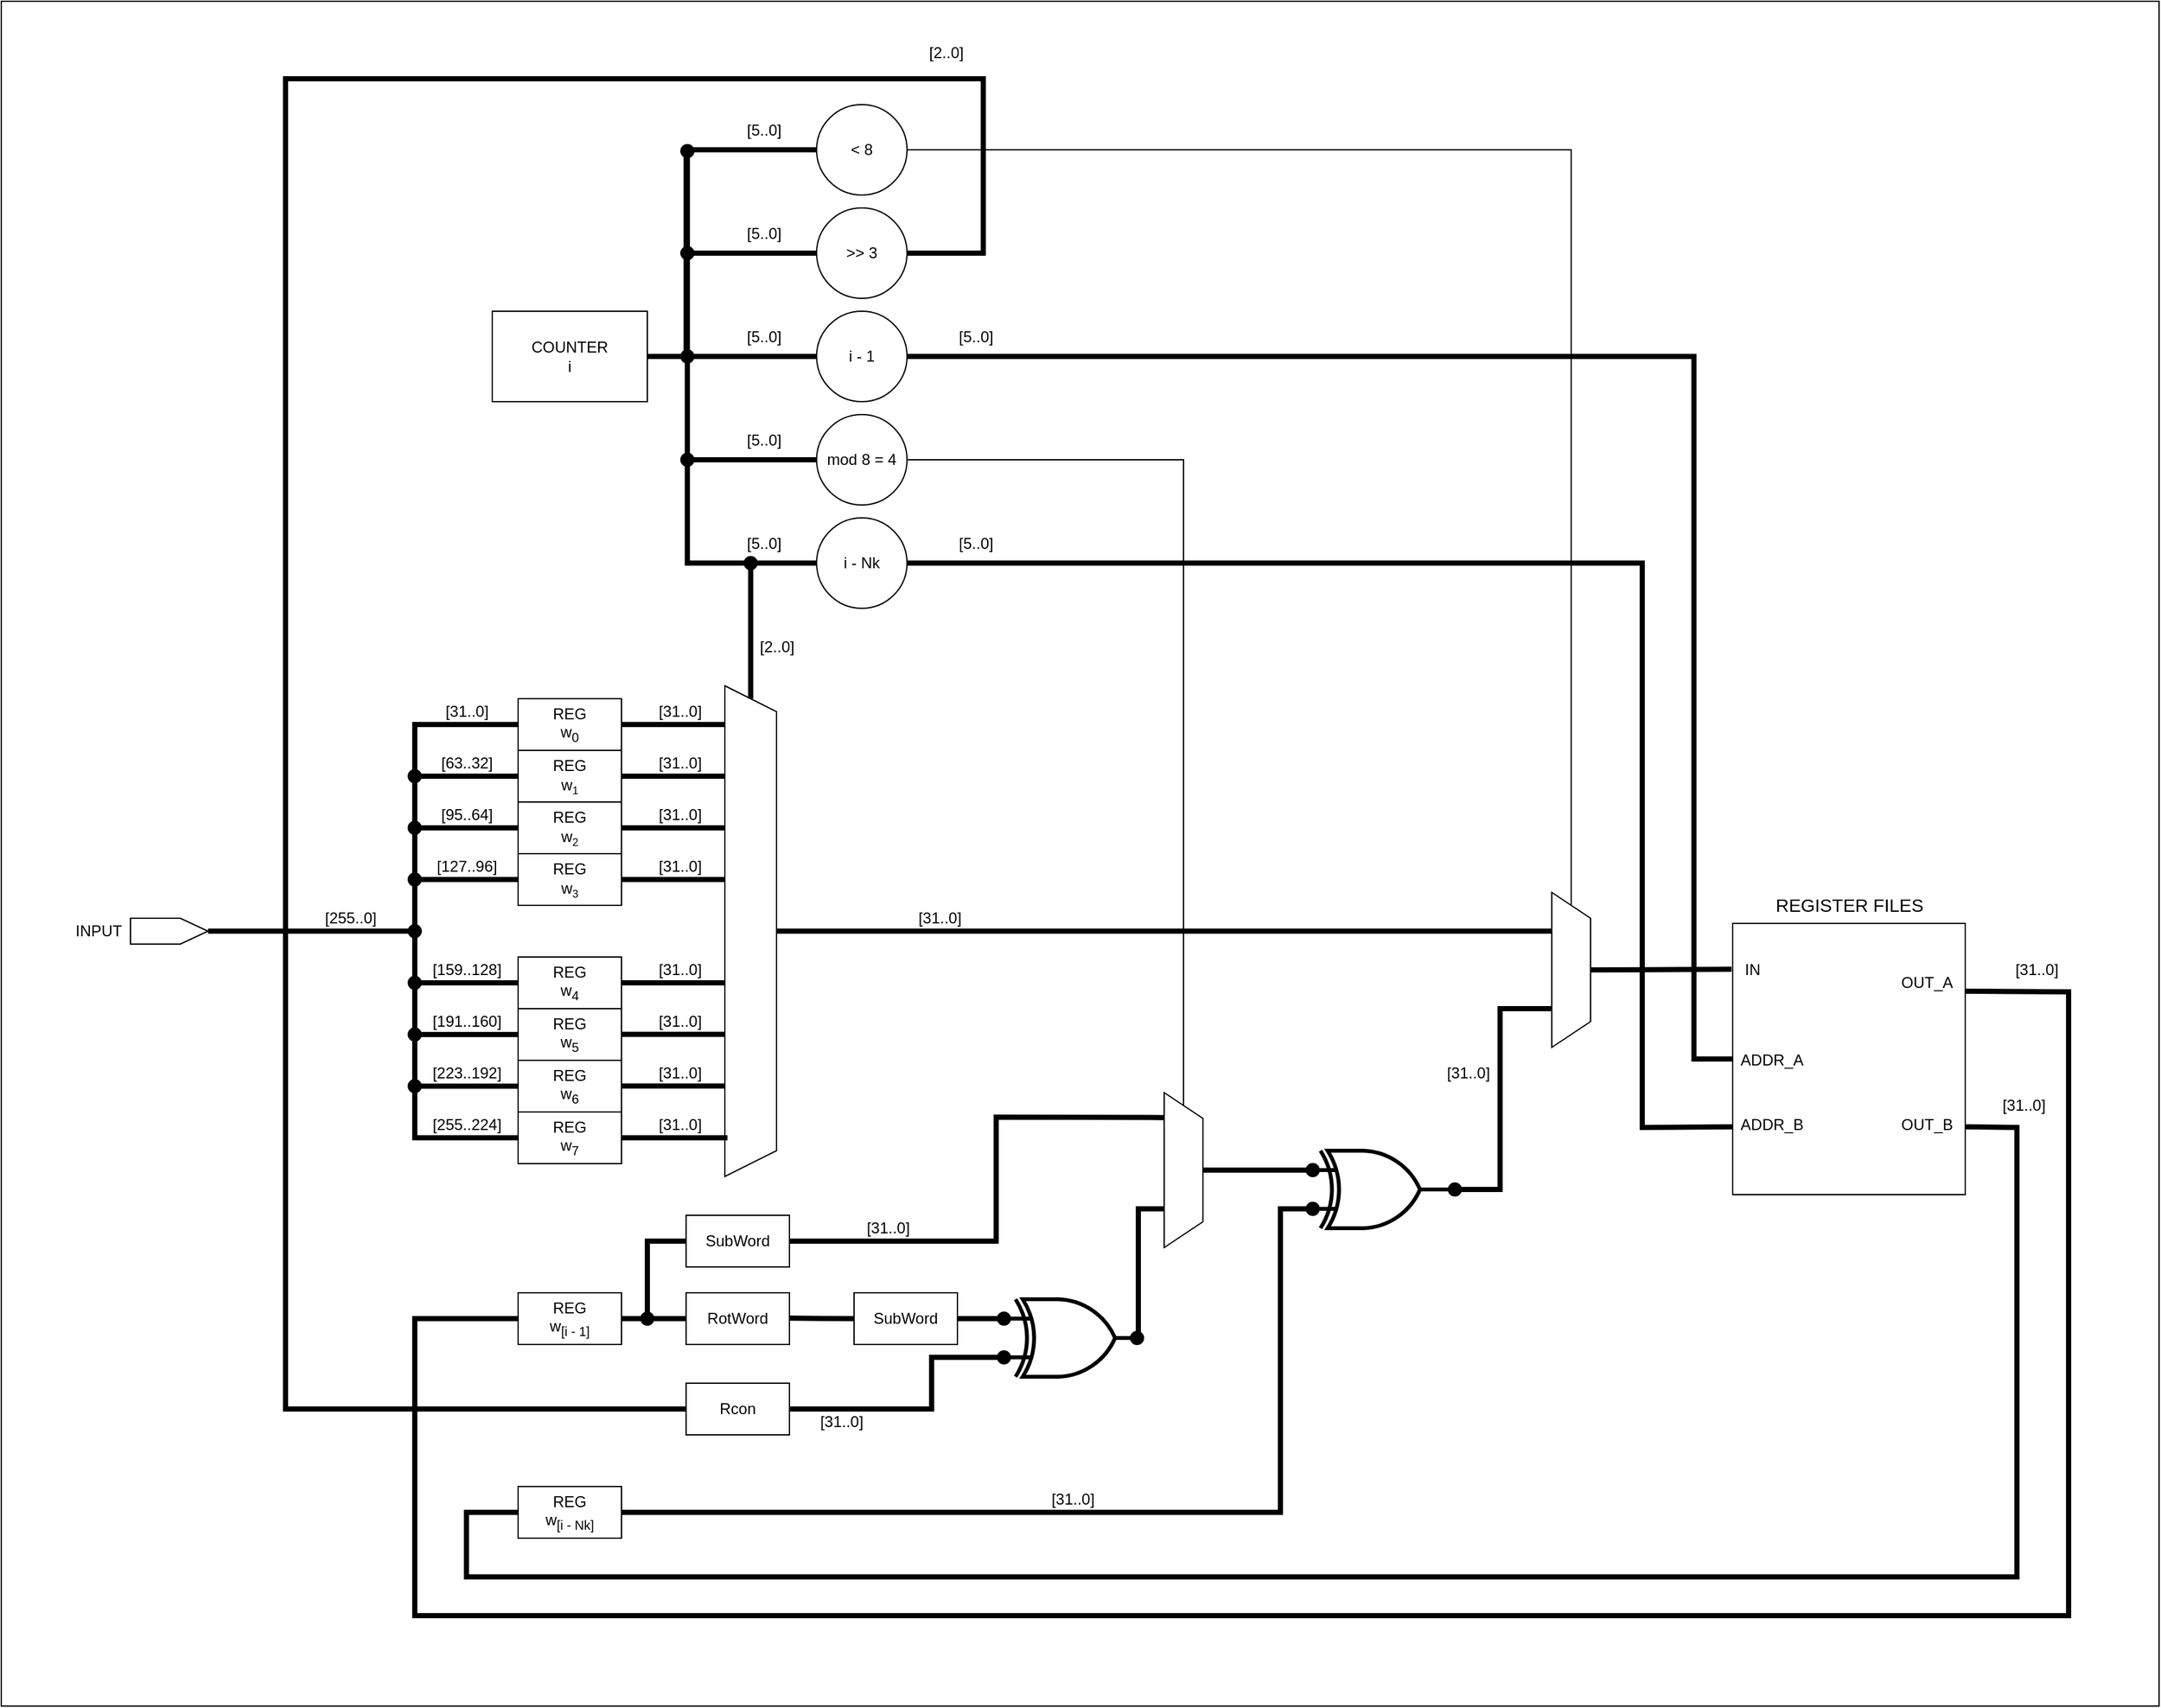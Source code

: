 <mxfile version="14.6.13" type="device"><diagram id="Mw5ied8shWVelUHMM-pV" name="Page-1"><mxGraphModel dx="289" dy="165" grid="1" gridSize="10" guides="1" tooltips="1" connect="1" arrows="1" fold="1" page="1" pageScale="1" pageWidth="1000000" pageHeight="1000000" math="0" shadow="0"><root><mxCell id="0"/><mxCell id="1" parent="0"/><mxCell id="0JYMKSpteghCw3aXwWck-1" value="" style="rounded=0;whiteSpace=wrap;html=1;fillColor=none;" parent="1" vertex="1"><mxGeometry x="1760" y="1120" width="1670" height="1320" as="geometry"/></mxCell><mxCell id="w81PKHzlSnd6i72MCFUx-1" value="" style="verticalLabelPosition=bottom;shadow=0;dashed=0;align=center;html=1;verticalAlign=top;shape=mxgraph.electrical.abstract.dac;" parent="1" vertex="1"><mxGeometry x="1860" y="1830" width="60" height="20" as="geometry"/></mxCell><mxCell id="w81PKHzlSnd6i72MCFUx-2" value="INPUT" style="text;html=1;align=center;verticalAlign=middle;resizable=0;points=[];autosize=1;" parent="1" vertex="1"><mxGeometry x="1810" y="1830" width="50" height="20" as="geometry"/></mxCell><mxCell id="w81PKHzlSnd6i72MCFUx-3" value="" style="endArrow=none;html=1;exitX=1;exitY=0.5;exitDx=0;exitDy=0;exitPerimeter=0;strokeWidth=4;" parent="1" source="w81PKHzlSnd6i72MCFUx-1" edge="1"><mxGeometry width="50" height="50" relative="1" as="geometry"><mxPoint x="1970" y="1860" as="sourcePoint"/><mxPoint x="2080" y="1840" as="targetPoint"/></mxGeometry></mxCell><mxCell id="w81PKHzlSnd6i72MCFUx-4" value="[255..0]" style="text;html=1;align=center;verticalAlign=middle;resizable=0;points=[];autosize=1;" parent="1" vertex="1"><mxGeometry x="2000" y="1820" width="60" height="20" as="geometry"/></mxCell><mxCell id="w81PKHzlSnd6i72MCFUx-5" value="" style="endArrow=none;html=1;strokeWidth=4;" parent="1" edge="1"><mxGeometry width="50" height="50" relative="1" as="geometry"><mxPoint x="2080" y="2000" as="sourcePoint"/><mxPoint x="2080" y="1680" as="targetPoint"/></mxGeometry></mxCell><mxCell id="w81PKHzlSnd6i72MCFUx-6" value="" style="endArrow=none;html=1;strokeWidth=4;" parent="1" edge="1"><mxGeometry width="50" height="50" relative="1" as="geometry"><mxPoint x="2078" y="1680" as="sourcePoint"/><mxPoint x="2160" y="1680" as="targetPoint"/></mxGeometry></mxCell><mxCell id="w81PKHzlSnd6i72MCFUx-7" value="" style="endArrow=none;html=1;strokeWidth=4;" parent="1" edge="1"><mxGeometry width="50" height="50" relative="1" as="geometry"><mxPoint x="2080" y="1720" as="sourcePoint"/><mxPoint x="2160" y="1720" as="targetPoint"/></mxGeometry></mxCell><mxCell id="w81PKHzlSnd6i72MCFUx-8" value="" style="endArrow=none;html=1;strokeWidth=4;" parent="1" edge="1"><mxGeometry width="50" height="50" relative="1" as="geometry"><mxPoint x="2080" y="1760" as="sourcePoint"/><mxPoint x="2160" y="1760" as="targetPoint"/></mxGeometry></mxCell><mxCell id="w81PKHzlSnd6i72MCFUx-9" value="" style="endArrow=none;html=1;strokeWidth=4;" parent="1" edge="1"><mxGeometry width="50" height="50" relative="1" as="geometry"><mxPoint x="2080" y="1800" as="sourcePoint"/><mxPoint x="2160" y="1800" as="targetPoint"/></mxGeometry></mxCell><mxCell id="w81PKHzlSnd6i72MCFUx-10" value="" style="endArrow=none;html=1;strokeWidth=4;" parent="1" edge="1"><mxGeometry width="50" height="50" relative="1" as="geometry"><mxPoint x="2080" y="1880" as="sourcePoint"/><mxPoint x="2160" y="1880" as="targetPoint"/></mxGeometry></mxCell><mxCell id="w81PKHzlSnd6i72MCFUx-11" value="" style="endArrow=none;html=1;strokeWidth=4;" parent="1" edge="1"><mxGeometry width="50" height="50" relative="1" as="geometry"><mxPoint x="2080" y="1920" as="sourcePoint"/><mxPoint x="2160" y="1920" as="targetPoint"/></mxGeometry></mxCell><mxCell id="w81PKHzlSnd6i72MCFUx-12" value="" style="endArrow=none;html=1;strokeWidth=4;" parent="1" edge="1"><mxGeometry width="50" height="50" relative="1" as="geometry"><mxPoint x="2080" y="1960" as="sourcePoint"/><mxPoint x="2160" y="1960" as="targetPoint"/></mxGeometry></mxCell><mxCell id="w81PKHzlSnd6i72MCFUx-13" value="" style="endArrow=none;html=1;strokeWidth=4;" parent="1" edge="1"><mxGeometry width="50" height="50" relative="1" as="geometry"><mxPoint x="2078" y="2000" as="sourcePoint"/><mxPoint x="2160" y="2000" as="targetPoint"/></mxGeometry></mxCell><mxCell id="w81PKHzlSnd6i72MCFUx-14" value="[31..0]" style="text;html=1;align=center;verticalAlign=middle;resizable=0;points=[];autosize=1;" parent="1" vertex="1"><mxGeometry x="2095" y="1660" width="50" height="20" as="geometry"/></mxCell><mxCell id="w81PKHzlSnd6i72MCFUx-15" value="[63..32]" style="text;html=1;align=center;verticalAlign=middle;resizable=0;points=[];autosize=1;" parent="1" vertex="1"><mxGeometry x="2090" y="1700" width="60" height="20" as="geometry"/></mxCell><mxCell id="w81PKHzlSnd6i72MCFUx-16" value="[95..64]" style="text;html=1;align=center;verticalAlign=middle;resizable=0;points=[];autosize=1;" parent="1" vertex="1"><mxGeometry x="2090" y="1740" width="60" height="20" as="geometry"/></mxCell><mxCell id="w81PKHzlSnd6i72MCFUx-17" value="[127..96]" style="text;html=1;align=center;verticalAlign=middle;resizable=0;points=[];autosize=1;" parent="1" vertex="1"><mxGeometry x="2090" y="1780" width="60" height="20" as="geometry"/></mxCell><mxCell id="w81PKHzlSnd6i72MCFUx-18" value="[159..128]" style="text;html=1;align=center;verticalAlign=middle;resizable=0;points=[];autosize=1;" parent="1" vertex="1"><mxGeometry x="2085" y="1860" width="70" height="20" as="geometry"/></mxCell><mxCell id="w81PKHzlSnd6i72MCFUx-19" value="[191..160]" style="text;html=1;align=center;verticalAlign=middle;resizable=0;points=[];autosize=1;" parent="1" vertex="1"><mxGeometry x="2085" y="1900" width="70" height="20" as="geometry"/></mxCell><mxCell id="w81PKHzlSnd6i72MCFUx-20" value="[223..192]" style="text;html=1;align=center;verticalAlign=middle;resizable=0;points=[];autosize=1;" parent="1" vertex="1"><mxGeometry x="2085" y="1940" width="70" height="20" as="geometry"/></mxCell><mxCell id="w81PKHzlSnd6i72MCFUx-21" value="[255..224]" style="text;html=1;align=center;verticalAlign=middle;resizable=0;points=[];autosize=1;" parent="1" vertex="1"><mxGeometry x="2085" y="1980" width="70" height="20" as="geometry"/></mxCell><mxCell id="w81PKHzlSnd6i72MCFUx-22" value="REG&lt;br&gt;w&lt;sub&gt;0&lt;/sub&gt;" style="rounded=0;whiteSpace=wrap;html=1;" parent="1" vertex="1"><mxGeometry x="2160" y="1660" width="80" height="40" as="geometry"/></mxCell><mxCell id="w81PKHzlSnd6i72MCFUx-23" value="REG&lt;br&gt;w&lt;span style=&quot;font-size: 10px&quot;&gt;&lt;sub&gt;1&lt;/sub&gt;&lt;/span&gt;" style="rounded=0;whiteSpace=wrap;html=1;" parent="1" vertex="1"><mxGeometry x="2160" y="1700" width="80" height="40" as="geometry"/></mxCell><mxCell id="w81PKHzlSnd6i72MCFUx-24" value="REG&lt;br&gt;w&lt;span style=&quot;font-size: 10px&quot;&gt;&lt;sub&gt;2&lt;/sub&gt;&lt;/span&gt;" style="rounded=0;whiteSpace=wrap;html=1;" parent="1" vertex="1"><mxGeometry x="2160" y="1740" width="80" height="40" as="geometry"/></mxCell><mxCell id="w81PKHzlSnd6i72MCFUx-25" value="REG&lt;br&gt;w&lt;span style=&quot;font-size: 10px&quot;&gt;&lt;sub&gt;3&lt;/sub&gt;&lt;/span&gt;" style="rounded=0;whiteSpace=wrap;html=1;" parent="1" vertex="1"><mxGeometry x="2160" y="1780" width="80" height="40" as="geometry"/></mxCell><mxCell id="w81PKHzlSnd6i72MCFUx-26" value="REG&lt;br&gt;w&lt;sub&gt;4&lt;/sub&gt;" style="rounded=0;whiteSpace=wrap;html=1;" parent="1" vertex="1"><mxGeometry x="2160" y="1860" width="80" height="40" as="geometry"/></mxCell><mxCell id="w81PKHzlSnd6i72MCFUx-27" value="REG&lt;br&gt;w&lt;sub&gt;5&lt;/sub&gt;" style="rounded=0;whiteSpace=wrap;html=1;" parent="1" vertex="1"><mxGeometry x="2160" y="1900" width="80" height="40" as="geometry"/></mxCell><mxCell id="w81PKHzlSnd6i72MCFUx-28" value="REG&lt;br&gt;w&lt;sub&gt;6&lt;/sub&gt;" style="rounded=0;whiteSpace=wrap;html=1;" parent="1" vertex="1"><mxGeometry x="2160" y="1940" width="80" height="40" as="geometry"/></mxCell><mxCell id="w81PKHzlSnd6i72MCFUx-29" value="REG&lt;br&gt;w&lt;sub&gt;7&lt;/sub&gt;" style="rounded=0;whiteSpace=wrap;html=1;" parent="1" vertex="1"><mxGeometry x="2160" y="1980" width="80" height="40" as="geometry"/></mxCell><mxCell id="WGHwwuC2mNNa7Rp2yuyc-1" value="" style="endArrow=none;html=1;strokeWidth=4;" parent="1" edge="1"><mxGeometry width="50" height="50" relative="1" as="geometry"><mxPoint x="2240" y="1680" as="sourcePoint"/><mxPoint x="2322" y="1680" as="targetPoint"/></mxGeometry></mxCell><mxCell id="WGHwwuC2mNNa7Rp2yuyc-2" value="" style="endArrow=none;html=1;strokeWidth=4;" parent="1" edge="1"><mxGeometry width="50" height="50" relative="1" as="geometry"><mxPoint x="2240" y="1720" as="sourcePoint"/><mxPoint x="2320" y="1720" as="targetPoint"/></mxGeometry></mxCell><mxCell id="WGHwwuC2mNNa7Rp2yuyc-3" value="" style="endArrow=none;html=1;strokeWidth=4;" parent="1" edge="1"><mxGeometry width="50" height="50" relative="1" as="geometry"><mxPoint x="2240" y="1760" as="sourcePoint"/><mxPoint x="2320" y="1760" as="targetPoint"/></mxGeometry></mxCell><mxCell id="WGHwwuC2mNNa7Rp2yuyc-4" value="" style="endArrow=none;html=1;strokeWidth=4;" parent="1" edge="1"><mxGeometry width="50" height="50" relative="1" as="geometry"><mxPoint x="2240" y="1800" as="sourcePoint"/><mxPoint x="2320" y="1800" as="targetPoint"/></mxGeometry></mxCell><mxCell id="WGHwwuC2mNNa7Rp2yuyc-5" value="" style="endArrow=none;html=1;strokeWidth=4;" parent="1" edge="1"><mxGeometry width="50" height="50" relative="1" as="geometry"><mxPoint x="2240" y="1880" as="sourcePoint"/><mxPoint x="2320" y="1880" as="targetPoint"/></mxGeometry></mxCell><mxCell id="WGHwwuC2mNNa7Rp2yuyc-6" value="" style="endArrow=none;html=1;strokeWidth=4;" parent="1" edge="1"><mxGeometry width="50" height="50" relative="1" as="geometry"><mxPoint x="2240" y="1919.88" as="sourcePoint"/><mxPoint x="2320" y="1919.88" as="targetPoint"/></mxGeometry></mxCell><mxCell id="WGHwwuC2mNNa7Rp2yuyc-7" value="" style="endArrow=none;html=1;strokeWidth=4;" parent="1" edge="1"><mxGeometry width="50" height="50" relative="1" as="geometry"><mxPoint x="2240" y="1959.88" as="sourcePoint"/><mxPoint x="2320" y="1959.88" as="targetPoint"/></mxGeometry></mxCell><mxCell id="WGHwwuC2mNNa7Rp2yuyc-8" value="" style="endArrow=none;html=1;strokeWidth=4;" parent="1" edge="1"><mxGeometry width="50" height="50" relative="1" as="geometry"><mxPoint x="2240" y="2000" as="sourcePoint"/><mxPoint x="2322" y="2000" as="targetPoint"/></mxGeometry></mxCell><mxCell id="WGHwwuC2mNNa7Rp2yuyc-9" value="[31..0]" style="text;html=1;align=center;verticalAlign=middle;resizable=0;points=[];autosize=1;strokeColor=none;" parent="1" vertex="1"><mxGeometry x="2260" y="1660" width="50" height="20" as="geometry"/></mxCell><mxCell id="WGHwwuC2mNNa7Rp2yuyc-10" value="[31..0]" style="text;html=1;align=center;verticalAlign=middle;resizable=0;points=[];autosize=1;strokeColor=none;" parent="1" vertex="1"><mxGeometry x="2260" y="1700" width="50" height="20" as="geometry"/></mxCell><mxCell id="WGHwwuC2mNNa7Rp2yuyc-11" value="[31..0]" style="text;html=1;align=center;verticalAlign=middle;resizable=0;points=[];autosize=1;strokeColor=none;" parent="1" vertex="1"><mxGeometry x="2260" y="1740" width="50" height="20" as="geometry"/></mxCell><mxCell id="WGHwwuC2mNNa7Rp2yuyc-12" value="[31..0]" style="text;html=1;align=center;verticalAlign=middle;resizable=0;points=[];autosize=1;strokeColor=none;" parent="1" vertex="1"><mxGeometry x="2260" y="1780" width="50" height="20" as="geometry"/></mxCell><mxCell id="WGHwwuC2mNNa7Rp2yuyc-13" value="[31..0]" style="text;html=1;align=center;verticalAlign=middle;resizable=0;points=[];autosize=1;strokeColor=none;" parent="1" vertex="1"><mxGeometry x="2260" y="1860" width="50" height="20" as="geometry"/></mxCell><mxCell id="WGHwwuC2mNNa7Rp2yuyc-14" value="[31..0]" style="text;html=1;align=center;verticalAlign=middle;resizable=0;points=[];autosize=1;strokeColor=none;" parent="1" vertex="1"><mxGeometry x="2260" y="1900" width="50" height="20" as="geometry"/></mxCell><mxCell id="WGHwwuC2mNNa7Rp2yuyc-15" value="[31..0]" style="text;html=1;align=center;verticalAlign=middle;resizable=0;points=[];autosize=1;strokeColor=none;" parent="1" vertex="1"><mxGeometry x="2260" y="1940" width="50" height="20" as="geometry"/></mxCell><mxCell id="WGHwwuC2mNNa7Rp2yuyc-16" value="[31..0]" style="text;html=1;align=center;verticalAlign=middle;resizable=0;points=[];autosize=1;strokeColor=none;" parent="1" vertex="1"><mxGeometry x="2260" y="1980" width="50" height="20" as="geometry"/></mxCell><mxCell id="WGHwwuC2mNNa7Rp2yuyc-17" value="" style="shape=trapezoid;perimeter=trapezoidPerimeter;whiteSpace=wrap;html=1;fixedSize=1;direction=south;" parent="1" vertex="1"><mxGeometry x="2320" y="1650" width="40" height="380" as="geometry"/></mxCell><mxCell id="WGHwwuC2mNNa7Rp2yuyc-18" value="REG&lt;br&gt;w&lt;sub&gt;[i - 1]&lt;/sub&gt;" style="rounded=0;whiteSpace=wrap;html=1;" parent="1" vertex="1"><mxGeometry x="2160" y="2120" width="80" height="40" as="geometry"/></mxCell><mxCell id="WGHwwuC2mNNa7Rp2yuyc-19" value="REG&lt;br&gt;w&lt;sub&gt;[i - Nk]&lt;/sub&gt;" style="rounded=0;whiteSpace=wrap;html=1;" parent="1" vertex="1"><mxGeometry x="2160" y="2270" width="80" height="40" as="geometry"/></mxCell><mxCell id="WGHwwuC2mNNa7Rp2yuyc-20" value="COUNTER&lt;br&gt;i" style="rounded=0;whiteSpace=wrap;html=1;" parent="1" vertex="1"><mxGeometry x="2140" y="1360" width="120" height="70" as="geometry"/></mxCell><mxCell id="WGHwwuC2mNNa7Rp2yuyc-21" value="&lt;font style=&quot;font-size: 14px&quot;&gt;&lt;br&gt;&lt;/font&gt;" style="rounded=0;whiteSpace=wrap;html=1;" parent="1" vertex="1"><mxGeometry x="3100" y="1834" width="180" height="210" as="geometry"/></mxCell><mxCell id="WGHwwuC2mNNa7Rp2yuyc-22" value="RotWord" style="rounded=0;whiteSpace=wrap;html=1;" parent="1" vertex="1"><mxGeometry x="2290" y="2120" width="80" height="40" as="geometry"/></mxCell><mxCell id="WGHwwuC2mNNa7Rp2yuyc-23" value="SubWord" style="rounded=0;whiteSpace=wrap;html=1;" parent="1" vertex="1"><mxGeometry x="2420" y="2120" width="80" height="40" as="geometry"/></mxCell><mxCell id="WGHwwuC2mNNa7Rp2yuyc-24" value="" style="endArrow=none;html=1;strokeWidth=4;" parent="1" edge="1"><mxGeometry width="50" height="50" relative="1" as="geometry"><mxPoint x="2240" y="2000" as="sourcePoint"/><mxPoint x="2322" y="2000" as="targetPoint"/></mxGeometry></mxCell><mxCell id="WGHwwuC2mNNa7Rp2yuyc-25" value="" style="endArrow=none;html=1;strokeWidth=4;exitX=1;exitY=0.5;exitDx=0;exitDy=0;entryX=0;entryY=0.5;entryDx=0;entryDy=0;" parent="1" source="WGHwwuC2mNNa7Rp2yuyc-18" target="WGHwwuC2mNNa7Rp2yuyc-22" edge="1"><mxGeometry width="50" height="50" relative="1" as="geometry"><mxPoint x="2240" y="2179.66" as="sourcePoint"/><mxPoint x="2290" y="2180" as="targetPoint"/></mxGeometry></mxCell><mxCell id="WGHwwuC2mNNa7Rp2yuyc-26" value="" style="endArrow=none;html=1;strokeWidth=4;" parent="1" edge="1"><mxGeometry width="50" height="50" relative="1" as="geometry"><mxPoint x="2370" y="2139.66" as="sourcePoint"/><mxPoint x="2420" y="2140" as="targetPoint"/></mxGeometry></mxCell><mxCell id="WGHwwuC2mNNa7Rp2yuyc-27" value="SubWord" style="rounded=0;whiteSpace=wrap;html=1;" parent="1" vertex="1"><mxGeometry x="2290" y="2060" width="80" height="40" as="geometry"/></mxCell><mxCell id="WGHwwuC2mNNa7Rp2yuyc-28" value="Rcon" style="rounded=0;whiteSpace=wrap;html=1;" parent="1" vertex="1"><mxGeometry x="2290" y="2190" width="80" height="40" as="geometry"/></mxCell><mxCell id="WGHwwuC2mNNa7Rp2yuyc-29" value="" style="verticalLabelPosition=bottom;shadow=0;dashed=0;align=center;html=1;verticalAlign=top;shape=mxgraph.electrical.logic_gates.logic_gate;operation=xor;strokeWidth=3;sketch=0;" parent="1" vertex="1"><mxGeometry x="2534" y="2125" width="110" height="60" as="geometry"/></mxCell><mxCell id="WGHwwuC2mNNa7Rp2yuyc-30" value="" style="endArrow=none;html=1;strokeWidth=4;entryX=0;entryY=0.25;entryDx=0;entryDy=0;entryPerimeter=0;exitX=1;exitY=0.5;exitDx=0;exitDy=0;" parent="1" source="WGHwwuC2mNNa7Rp2yuyc-23" target="WGHwwuC2mNNa7Rp2yuyc-29" edge="1"><mxGeometry width="50" height="50" relative="1" as="geometry"><mxPoint x="2500" y="2179.76" as="sourcePoint"/><mxPoint x="2550" y="2180.1" as="targetPoint"/></mxGeometry></mxCell><mxCell id="WGHwwuC2mNNa7Rp2yuyc-31" value="" style="endArrow=none;html=1;entryX=0;entryY=0.5;entryDx=0;entryDy=0;arcSize=0;strokeWidth=4;" parent="1" target="WGHwwuC2mNNa7Rp2yuyc-27" edge="1"><mxGeometry width="50" height="50" relative="1" as="geometry"><mxPoint x="2260" y="2140" as="sourcePoint"/><mxPoint x="2340" y="2130" as="targetPoint"/><Array as="points"><mxPoint x="2260" y="2080"/></Array></mxGeometry></mxCell><mxCell id="WGHwwuC2mNNa7Rp2yuyc-32" value="" style="endArrow=none;html=1;strokeWidth=4;entryX=0;entryY=0.75;entryDx=0;entryDy=0;entryPerimeter=0;exitX=1;exitY=0.5;exitDx=0;exitDy=0;arcSize=0;" parent="1" source="WGHwwuC2mNNa7Rp2yuyc-28" target="WGHwwuC2mNNa7Rp2yuyc-29" edge="1"><mxGeometry width="50" height="50" relative="1" as="geometry"><mxPoint x="2400" y="2240" as="sourcePoint"/><mxPoint x="2450" y="2190" as="targetPoint"/><Array as="points"><mxPoint x="2480" y="2210"/><mxPoint x="2480" y="2170"/></Array></mxGeometry></mxCell><mxCell id="WGHwwuC2mNNa7Rp2yuyc-33" value="" style="shape=trapezoid;perimeter=trapezoidPerimeter;whiteSpace=wrap;html=1;fixedSize=1;sketch=0;strokeWidth=1;direction=south;" parent="1" vertex="1"><mxGeometry x="2660" y="1965" width="30" height="120" as="geometry"/></mxCell><mxCell id="WGHwwuC2mNNa7Rp2yuyc-34" value="" style="endArrow=none;html=1;strokeWidth=4;entryX=0.161;entryY=0.984;entryDx=0;entryDy=0;entryPerimeter=0;arcSize=0;exitX=1;exitY=0.5;exitDx=0;exitDy=0;" parent="1" source="WGHwwuC2mNNa7Rp2yuyc-27" target="WGHwwuC2mNNa7Rp2yuyc-33" edge="1"><mxGeometry width="50" height="50" relative="1" as="geometry"><mxPoint x="2370" y="2119.76" as="sourcePoint"/><mxPoint x="2660" y="2116" as="targetPoint"/><Array as="points"><mxPoint x="2530" y="2080"/><mxPoint x="2530" y="1984"/></Array></mxGeometry></mxCell><mxCell id="WGHwwuC2mNNa7Rp2yuyc-35" value="" style="verticalLabelPosition=bottom;shadow=0;dashed=0;align=center;html=1;verticalAlign=top;shape=mxgraph.electrical.logic_gates.logic_gate;operation=xor;strokeWidth=3;sketch=0;" parent="1" vertex="1"><mxGeometry x="2770" y="2010" width="110" height="60" as="geometry"/></mxCell><mxCell id="WGHwwuC2mNNa7Rp2yuyc-36" value="" style="endArrow=none;html=1;strokeWidth=4;exitX=0.5;exitY=0;exitDx=0;exitDy=0;entryX=0;entryY=0.25;entryDx=0;entryDy=0;entryPerimeter=0;arcSize=0;" parent="1" source="WGHwwuC2mNNa7Rp2yuyc-33" target="WGHwwuC2mNNa7Rp2yuyc-35" edge="1"><mxGeometry width="50" height="50" relative="1" as="geometry"><mxPoint x="2700" y="2260" as="sourcePoint"/><mxPoint x="2750" y="2210" as="targetPoint"/><Array as="points"><mxPoint x="2720" y="2025"/></Array></mxGeometry></mxCell><mxCell id="WGHwwuC2mNNa7Rp2yuyc-37" value="" style="endArrow=none;html=1;strokeWidth=4;entryX=0;entryY=0.75;entryDx=0;entryDy=0;entryPerimeter=0;exitX=1;exitY=0.5;exitDx=0;exitDy=0;arcSize=0;" parent="1" source="WGHwwuC2mNNa7Rp2yuyc-19" target="WGHwwuC2mNNa7Rp2yuyc-35" edge="1"><mxGeometry width="50" height="50" relative="1" as="geometry"><mxPoint x="2550" y="2320" as="sourcePoint"/><mxPoint x="2600" y="2270" as="targetPoint"/><Array as="points"><mxPoint x="2750" y="2290"/><mxPoint x="2750" y="2055"/></Array></mxGeometry></mxCell><mxCell id="WGHwwuC2mNNa7Rp2yuyc-38" value="" style="shape=trapezoid;perimeter=trapezoidPerimeter;whiteSpace=wrap;html=1;fixedSize=1;sketch=0;strokeWidth=1;direction=south;" parent="1" vertex="1"><mxGeometry x="2960" y="1810" width="30" height="120" as="geometry"/></mxCell><mxCell id="WGHwwuC2mNNa7Rp2yuyc-39" value="" style="endArrow=none;html=1;strokeWidth=4;exitX=0.5;exitY=0;exitDx=0;exitDy=0;entryX=0.25;entryY=1;entryDx=0;entryDy=0;arcSize=0;" parent="1" source="WGHwwuC2mNNa7Rp2yuyc-17" target="WGHwwuC2mNNa7Rp2yuyc-38" edge="1"><mxGeometry width="50" height="50" relative="1" as="geometry"><mxPoint x="2640" y="2060" as="sourcePoint"/><mxPoint x="2690" y="2010" as="targetPoint"/><Array as="points"><mxPoint x="2560" y="1840"/></Array></mxGeometry></mxCell><mxCell id="WGHwwuC2mNNa7Rp2yuyc-40" value="" style="endArrow=none;html=1;strokeWidth=4;exitX=1;exitY=0.5;exitDx=0;exitDy=0;exitPerimeter=0;entryX=0.75;entryY=1;entryDx=0;entryDy=0;arcSize=0;" parent="1" source="WGHwwuC2mNNa7Rp2yuyc-35" target="WGHwwuC2mNNa7Rp2yuyc-38" edge="1"><mxGeometry width="50" height="50" relative="1" as="geometry"><mxPoint x="2840" y="2150" as="sourcePoint"/><mxPoint x="2890" y="2100" as="targetPoint"/><Array as="points"><mxPoint x="2920" y="2040"/><mxPoint x="2920" y="1900"/></Array></mxGeometry></mxCell><mxCell id="WGHwwuC2mNNa7Rp2yuyc-41" value="" style="endArrow=none;html=1;strokeWidth=4;exitX=0.5;exitY=0;exitDx=0;exitDy=0;entryX=-0.005;entryY=0.169;entryDx=0;entryDy=0;entryPerimeter=0;" parent="1" source="WGHwwuC2mNNa7Rp2yuyc-38" target="WGHwwuC2mNNa7Rp2yuyc-21" edge="1"><mxGeometry width="50" height="50" relative="1" as="geometry"><mxPoint x="2940" y="2120" as="sourcePoint"/><mxPoint x="2990" y="2070" as="targetPoint"/></mxGeometry></mxCell><mxCell id="WGHwwuC2mNNa7Rp2yuyc-42" value="" style="endArrow=none;html=1;strokeWidth=4;exitX=0;exitY=0.5;exitDx=0;exitDy=0;entryX=1;entryY=0.25;entryDx=0;entryDy=0;arcSize=0;" parent="1" source="WGHwwuC2mNNa7Rp2yuyc-18" target="WGHwwuC2mNNa7Rp2yuyc-21" edge="1"><mxGeometry width="50" height="50" relative="1" as="geometry"><mxPoint x="2570" y="2330" as="sourcePoint"/><mxPoint x="2620" y="2280" as="targetPoint"/><Array as="points"><mxPoint x="2080" y="2140"/><mxPoint x="2080" y="2370"/><mxPoint x="3360" y="2370"/><mxPoint x="3360" y="1887"/></Array></mxGeometry></mxCell><mxCell id="WGHwwuC2mNNa7Rp2yuyc-43" value="" style="endArrow=none;html=1;strokeWidth=4;exitX=1;exitY=0.75;exitDx=0;exitDy=0;entryX=0;entryY=0.5;entryDx=0;entryDy=0;arcSize=0;" parent="1" source="WGHwwuC2mNNa7Rp2yuyc-21" target="WGHwwuC2mNNa7Rp2yuyc-19" edge="1"><mxGeometry width="50" height="50" relative="1" as="geometry"><mxPoint x="2710" y="2280" as="sourcePoint"/><mxPoint x="2760" y="2230" as="targetPoint"/><Array as="points"><mxPoint x="3320" y="1992"/><mxPoint x="3320" y="2340"/><mxPoint x="2120" y="2340"/><mxPoint x="2120" y="2290"/></Array></mxGeometry></mxCell><mxCell id="WGHwwuC2mNNa7Rp2yuyc-44" value="" style="endArrow=none;html=1;strokeWidth=4;exitX=1;exitY=0.5;exitDx=0;exitDy=0;entryX=0;entryY=0.5;entryDx=0;entryDy=0;arcSize=0;" parent="1" source="WGHwwuC2mNNa7Rp2yuyc-20" target="WGHwwuC2mNNa7Rp2yuyc-45" edge="1"><mxGeometry width="50" height="50" relative="1" as="geometry"><mxPoint x="2325" y="1150" as="sourcePoint"/><mxPoint x="2405" y="1195" as="targetPoint"/><Array as="points"><mxPoint x="2290" y="1395"/><mxPoint x="2290" y="1235"/></Array></mxGeometry></mxCell><mxCell id="WGHwwuC2mNNa7Rp2yuyc-45" value="&amp;lt; 8" style="ellipse;whiteSpace=wrap;html=1;aspect=fixed;sketch=0;strokeWidth=1;" parent="1" vertex="1"><mxGeometry x="2391" y="1200" width="70" height="70" as="geometry"/></mxCell><mxCell id="WGHwwuC2mNNa7Rp2yuyc-46" value="&amp;gt;&amp;gt; 3" style="ellipse;whiteSpace=wrap;html=1;aspect=fixed;sketch=0;strokeWidth=1;" parent="1" vertex="1"><mxGeometry x="2391" y="1280" width="70" height="70" as="geometry"/></mxCell><mxCell id="WGHwwuC2mNNa7Rp2yuyc-47" value="i - 1" style="ellipse;whiteSpace=wrap;html=1;aspect=fixed;sketch=0;strokeWidth=1;" parent="1" vertex="1"><mxGeometry x="2391" y="1360" width="70" height="70" as="geometry"/></mxCell><mxCell id="WGHwwuC2mNNa7Rp2yuyc-48" value="mod 8 = 4" style="ellipse;whiteSpace=wrap;html=1;aspect=fixed;sketch=0;strokeWidth=1;" parent="1" vertex="1"><mxGeometry x="2391" y="1440" width="70" height="70" as="geometry"/></mxCell><mxCell id="WGHwwuC2mNNa7Rp2yuyc-49" value="i - Nk" style="ellipse;whiteSpace=wrap;html=1;aspect=fixed;sketch=0;strokeWidth=1;" parent="1" vertex="1"><mxGeometry x="2391" y="1520" width="70" height="70" as="geometry"/></mxCell><mxCell id="WGHwwuC2mNNa7Rp2yuyc-50" value="" style="endArrow=none;html=1;strokeWidth=4;entryX=0;entryY=0.5;entryDx=0;entryDy=0;arcSize=0;" parent="1" target="WGHwwuC2mNNa7Rp2yuyc-46" edge="1"><mxGeometry width="50" height="50" relative="1" as="geometry"><mxPoint x="2291" y="1240" as="sourcePoint"/><mxPoint x="2411" y="1270" as="targetPoint"/><Array as="points"><mxPoint x="2291" y="1315"/></Array></mxGeometry></mxCell><mxCell id="WGHwwuC2mNNa7Rp2yuyc-51" value="" style="endArrow=none;html=1;strokeWidth=4;entryX=0;entryY=0.5;entryDx=0;entryDy=0;arcSize=0;" parent="1" target="WGHwwuC2mNNa7Rp2yuyc-47" edge="1"><mxGeometry width="50" height="50" relative="1" as="geometry"><mxPoint x="2291" y="1290" as="sourcePoint"/><mxPoint x="2381.0" y="1399" as="targetPoint"/><Array as="points"><mxPoint x="2291" y="1395"/></Array></mxGeometry></mxCell><mxCell id="WGHwwuC2mNNa7Rp2yuyc-52" value="" style="endArrow=none;html=1;strokeWidth=4;entryX=0;entryY=0.5;entryDx=0;entryDy=0;arcSize=0;" parent="1" target="WGHwwuC2mNNa7Rp2yuyc-48" edge="1"><mxGeometry width="50" height="50" relative="1" as="geometry"><mxPoint x="2291" y="1390" as="sourcePoint"/><mxPoint x="2391.0" y="1495" as="targetPoint"/><Array as="points"><mxPoint x="2291" y="1475"/></Array></mxGeometry></mxCell><mxCell id="WGHwwuC2mNNa7Rp2yuyc-53" value="" style="endArrow=none;html=1;strokeWidth=4;entryX=0;entryY=0.5;entryDx=0;entryDy=0;arcSize=0;" parent="1" target="WGHwwuC2mNNa7Rp2yuyc-49" edge="1"><mxGeometry width="50" height="50" relative="1" as="geometry"><mxPoint x="2291" y="1470" as="sourcePoint"/><mxPoint x="2391.0" y="1595" as="targetPoint"/><Array as="points"><mxPoint x="2291" y="1555"/></Array></mxGeometry></mxCell><mxCell id="WGHwwuC2mNNa7Rp2yuyc-54" value="" style="endArrow=none;html=1;strokeWidth=4;entryX=0.75;entryY=1;entryDx=0;entryDy=0;arcSize=0;" parent="1" target="WGHwwuC2mNNa7Rp2yuyc-33" edge="1"><mxGeometry width="50" height="50" relative="1" as="geometry"><mxPoint x="2640" y="2156" as="sourcePoint"/><mxPoint x="2410" y="2110" as="targetPoint"/><Array as="points"><mxPoint x="2640" y="2055"/></Array></mxGeometry></mxCell><mxCell id="WGHwwuC2mNNa7Rp2yuyc-55" value="" style="endArrow=none;html=1;strokeWidth=1;exitX=1;exitY=0.5;exitDx=0;exitDy=0;entryX=0;entryY=0.5;entryDx=0;entryDy=0;arcSize=0;" parent="1" source="WGHwwuC2mNNa7Rp2yuyc-45" target="WGHwwuC2mNNa7Rp2yuyc-38" edge="1"><mxGeometry width="50" height="50" relative="1" as="geometry"><mxPoint x="2570" y="1570" as="sourcePoint"/><mxPoint x="2970" y="1770" as="targetPoint"/><Array as="points"><mxPoint x="2975" y="1235"/></Array></mxGeometry></mxCell><mxCell id="WGHwwuC2mNNa7Rp2yuyc-56" value="" style="endArrow=none;html=1;strokeWidth=1;exitX=1;exitY=0.5;exitDx=0;exitDy=0;entryX=0;entryY=0.5;entryDx=0;entryDy=0;arcSize=0;" parent="1" source="WGHwwuC2mNNa7Rp2yuyc-48" target="WGHwwuC2mNNa7Rp2yuyc-33" edge="1"><mxGeometry width="50" height="50" relative="1" as="geometry"><mxPoint x="2560" y="1750" as="sourcePoint"/><mxPoint x="2610" y="1700" as="targetPoint"/><Array as="points"><mxPoint x="2675" y="1475"/></Array></mxGeometry></mxCell><mxCell id="WGHwwuC2mNNa7Rp2yuyc-57" value="" style="endArrow=none;html=1;strokeWidth=4;exitX=1;exitY=0.5;exitDx=0;exitDy=0;entryX=0;entryY=0.5;entryDx=0;entryDy=0;arcSize=0;" parent="1" source="WGHwwuC2mNNa7Rp2yuyc-47" target="WGHwwuC2mNNa7Rp2yuyc-21" edge="1"><mxGeometry width="50" height="50" relative="1" as="geometry"><mxPoint x="2690" y="1620" as="sourcePoint"/><mxPoint x="2740" y="1570" as="targetPoint"/><Array as="points"><mxPoint x="3070" y="1395"/><mxPoint x="3070" y="1939"/></Array></mxGeometry></mxCell><mxCell id="WGHwwuC2mNNa7Rp2yuyc-58" value="" style="endArrow=none;html=1;strokeWidth=4;exitX=1;exitY=0.5;exitDx=0;exitDy=0;arcSize=0;entryX=0;entryY=0.75;entryDx=0;entryDy=0;" parent="1" source="WGHwwuC2mNNa7Rp2yuyc-49" target="WGHwwuC2mNNa7Rp2yuyc-21" edge="1"><mxGeometry width="50" height="50" relative="1" as="geometry"><mxPoint x="2620" y="1610" as="sourcePoint"/><mxPoint x="3080" y="2020" as="targetPoint"/><Array as="points"><mxPoint x="3030" y="1555"/><mxPoint x="3030" y="1992"/></Array></mxGeometry></mxCell><mxCell id="WGHwwuC2mNNa7Rp2yuyc-59" value="ADDR_A" style="text;html=1;align=center;verticalAlign=middle;resizable=0;points=[];autosize=1;strokeColor=none;" parent="1" vertex="1"><mxGeometry x="3100" y="1930" width="60" height="20" as="geometry"/></mxCell><mxCell id="WGHwwuC2mNNa7Rp2yuyc-60" value="ADDR_B" style="text;html=1;align=center;verticalAlign=middle;resizable=0;points=[];autosize=1;strokeColor=none;" parent="1" vertex="1"><mxGeometry x="3100" y="1980" width="60" height="20" as="geometry"/></mxCell><mxCell id="WGHwwuC2mNNa7Rp2yuyc-61" value="IN" style="text;html=1;align=center;verticalAlign=middle;resizable=0;points=[];autosize=1;strokeColor=none;" parent="1" vertex="1"><mxGeometry x="3100" y="1860" width="30" height="20" as="geometry"/></mxCell><mxCell id="WGHwwuC2mNNa7Rp2yuyc-62" value="OUT_A" style="text;html=1;align=center;verticalAlign=middle;resizable=0;points=[];autosize=1;strokeColor=none;" parent="1" vertex="1"><mxGeometry x="3220" y="1870" width="60" height="20" as="geometry"/></mxCell><mxCell id="WGHwwuC2mNNa7Rp2yuyc-63" value="OUT_B" style="text;html=1;align=center;verticalAlign=middle;resizable=0;points=[];autosize=1;strokeColor=none;" parent="1" vertex="1"><mxGeometry x="3220" y="1980" width="60" height="20" as="geometry"/></mxCell><mxCell id="WGHwwuC2mNNa7Rp2yuyc-64" value="&lt;font style=&quot;font-size: 14px&quot;&gt;REGISTER FILES&lt;/font&gt;" style="text;html=1;align=center;verticalAlign=middle;resizable=0;points=[];autosize=1;strokeColor=none;" parent="1" vertex="1"><mxGeometry x="3125" y="1810" width="130" height="20" as="geometry"/></mxCell><mxCell id="WGHwwuC2mNNa7Rp2yuyc-65" value="" style="endArrow=none;html=1;strokeWidth=4;entryX=1;entryY=0.5;entryDx=0;entryDy=0;arcSize=0;exitX=0;exitY=0.5;exitDx=0;exitDy=0;" parent="1" source="WGHwwuC2mNNa7Rp2yuyc-28" target="WGHwwuC2mNNa7Rp2yuyc-46" edge="1"><mxGeometry width="50" height="50" relative="1" as="geometry"><mxPoint x="2230" y="2220" as="sourcePoint"/><mxPoint x="2360" y="1290" as="targetPoint"/><Array as="points"><mxPoint x="1980" y="2210"/><mxPoint x="1980" y="1180"/><mxPoint x="2520" y="1180"/><mxPoint x="2520" y="1315"/></Array></mxGeometry></mxCell><mxCell id="WGHwwuC2mNNa7Rp2yuyc-66" value="[31..0]" style="text;html=1;align=center;verticalAlign=middle;resizable=0;points=[];autosize=1;strokeColor=none;" parent="1" vertex="1"><mxGeometry x="2461" y="1820" width="50" height="20" as="geometry"/></mxCell><mxCell id="WGHwwuC2mNNa7Rp2yuyc-67" value="[5..0]" style="text;html=1;align=center;verticalAlign=middle;resizable=0;points=[];autosize=1;strokeColor=none;" parent="1" vertex="1"><mxGeometry x="2330" y="1210" width="40" height="20" as="geometry"/></mxCell><mxCell id="WGHwwuC2mNNa7Rp2yuyc-68" value="[5..0]" style="text;html=1;align=center;verticalAlign=middle;resizable=0;points=[];autosize=1;strokeColor=none;" parent="1" vertex="1"><mxGeometry x="2330" y="1290" width="40" height="20" as="geometry"/></mxCell><mxCell id="WGHwwuC2mNNa7Rp2yuyc-69" value="[5..0]" style="text;html=1;align=center;verticalAlign=middle;resizable=0;points=[];autosize=1;strokeColor=none;" parent="1" vertex="1"><mxGeometry x="2330" y="1370" width="40" height="20" as="geometry"/></mxCell><mxCell id="WGHwwuC2mNNa7Rp2yuyc-70" value="[5..0]" style="text;html=1;align=center;verticalAlign=middle;resizable=0;points=[];autosize=1;strokeColor=none;" parent="1" vertex="1"><mxGeometry x="2330" y="1450" width="40" height="20" as="geometry"/></mxCell><mxCell id="WGHwwuC2mNNa7Rp2yuyc-71" value="[5..0]" style="text;html=1;align=center;verticalAlign=middle;resizable=0;points=[];autosize=1;strokeColor=none;" parent="1" vertex="1"><mxGeometry x="2330" y="1530" width="40" height="20" as="geometry"/></mxCell><mxCell id="WGHwwuC2mNNa7Rp2yuyc-72" value="" style="endArrow=none;html=1;strokeWidth=4;exitX=0;exitY=0.5;exitDx=0;exitDy=0;" parent="1" source="WGHwwuC2mNNa7Rp2yuyc-17" edge="1"><mxGeometry width="50" height="50" relative="1" as="geometry"><mxPoint x="2300" y="1650" as="sourcePoint"/><mxPoint x="2340" y="1556" as="targetPoint"/></mxGeometry></mxCell><mxCell id="WGHwwuC2mNNa7Rp2yuyc-73" value="[2..0]" style="text;html=1;align=center;verticalAlign=middle;resizable=0;points=[];autosize=1;strokeColor=none;" parent="1" vertex="1"><mxGeometry x="2340" y="1610" width="40" height="20" as="geometry"/></mxCell><mxCell id="WGHwwuC2mNNa7Rp2yuyc-74" value="[5..0]" style="text;html=1;align=center;verticalAlign=middle;resizable=0;points=[];autosize=1;strokeColor=none;" parent="1" vertex="1"><mxGeometry x="2494" y="1370" width="40" height="20" as="geometry"/></mxCell><mxCell id="WGHwwuC2mNNa7Rp2yuyc-75" value="[5..0]" style="text;html=1;align=center;verticalAlign=middle;resizable=0;points=[];autosize=1;strokeColor=none;" parent="1" vertex="1"><mxGeometry x="2494" y="1530" width="40" height="20" as="geometry"/></mxCell><mxCell id="WGHwwuC2mNNa7Rp2yuyc-76" value="[2..0]" style="text;html=1;align=center;verticalAlign=middle;resizable=0;points=[];autosize=1;strokeColor=none;" parent="1" vertex="1"><mxGeometry x="2471" y="1150" width="40" height="20" as="geometry"/></mxCell><mxCell id="WGHwwuC2mNNa7Rp2yuyc-77" value="[31..0]" style="text;html=1;align=center;verticalAlign=middle;resizable=0;points=[];autosize=1;strokeColor=none;" parent="1" vertex="1"><mxGeometry x="2385" y="2210" width="50" height="20" as="geometry"/></mxCell><mxCell id="WGHwwuC2mNNa7Rp2yuyc-78" value="[31..0]" style="text;html=1;align=center;verticalAlign=middle;resizable=0;points=[];autosize=1;strokeColor=none;" parent="1" vertex="1"><mxGeometry x="2421" y="2060" width="50" height="20" as="geometry"/></mxCell><mxCell id="WGHwwuC2mNNa7Rp2yuyc-79" value="[31..0]" style="text;html=1;align=center;verticalAlign=middle;resizable=0;points=[];autosize=1;strokeColor=none;" parent="1" vertex="1"><mxGeometry x="2564" y="2270" width="50" height="20" as="geometry"/></mxCell><mxCell id="WGHwwuC2mNNa7Rp2yuyc-80" value="[31..0]" style="text;html=1;align=center;verticalAlign=middle;resizable=0;points=[];autosize=1;strokeColor=none;" parent="1" vertex="1"><mxGeometry x="3310" y="1860" width="50" height="20" as="geometry"/></mxCell><mxCell id="WGHwwuC2mNNa7Rp2yuyc-81" value="[31..0]" style="text;html=1;align=center;verticalAlign=middle;resizable=0;points=[];autosize=1;strokeColor=none;" parent="1" vertex="1"><mxGeometry x="3300" y="1965" width="50" height="20" as="geometry"/></mxCell><mxCell id="WGHwwuC2mNNa7Rp2yuyc-82" value="[31..0]" style="text;html=1;align=center;verticalAlign=middle;resizable=0;points=[];autosize=1;strokeColor=none;" parent="1" vertex="1"><mxGeometry x="2870" y="1940" width="50" height="20" as="geometry"/></mxCell><mxCell id="WGHwwuC2mNNa7Rp2yuyc-83" value="" style="ellipse;whiteSpace=wrap;html=1;aspect=fixed;sketch=0;strokeWidth=1;fillColor=#000000;strokeColor=#000000;" parent="1" vertex="1"><mxGeometry x="2286" y="1231" width="10" height="10" as="geometry"/></mxCell><mxCell id="WGHwwuC2mNNa7Rp2yuyc-85" value="" style="ellipse;whiteSpace=wrap;html=1;aspect=fixed;sketch=0;strokeWidth=1;fillColor=#000000;strokeColor=#000000;" parent="1" vertex="1"><mxGeometry x="2286" y="1310" width="10" height="10" as="geometry"/></mxCell><mxCell id="WGHwwuC2mNNa7Rp2yuyc-87" value="" style="ellipse;whiteSpace=wrap;html=1;aspect=fixed;sketch=0;strokeWidth=1;fillColor=#000000;strokeColor=#000000;" parent="1" vertex="1"><mxGeometry x="2286" y="1390" width="10" height="10" as="geometry"/></mxCell><mxCell id="WGHwwuC2mNNa7Rp2yuyc-88" value="" style="ellipse;whiteSpace=wrap;html=1;aspect=fixed;sketch=0;strokeWidth=1;fillColor=#000000;strokeColor=#000000;" parent="1" vertex="1"><mxGeometry x="2286" y="1470" width="10" height="10" as="geometry"/></mxCell><mxCell id="WGHwwuC2mNNa7Rp2yuyc-89" value="" style="ellipse;whiteSpace=wrap;html=1;aspect=fixed;sketch=0;strokeWidth=1;fillColor=#000000;strokeColor=#000000;" parent="1" vertex="1"><mxGeometry x="2335" y="1550" width="10" height="10" as="geometry"/></mxCell><mxCell id="WGHwwuC2mNNa7Rp2yuyc-90" value="" style="ellipse;whiteSpace=wrap;html=1;aspect=fixed;sketch=0;strokeWidth=1;fillColor=#000000;strokeColor=#000000;" parent="1" vertex="1"><mxGeometry x="2255" y="2135" width="10" height="10" as="geometry"/></mxCell><mxCell id="WGHwwuC2mNNa7Rp2yuyc-91" value="" style="ellipse;whiteSpace=wrap;html=1;aspect=fixed;sketch=0;strokeWidth=1;fillColor=#000000;strokeColor=#000000;" parent="1" vertex="1"><mxGeometry x="2531" y="2135" width="10" height="10" as="geometry"/></mxCell><mxCell id="WGHwwuC2mNNa7Rp2yuyc-92" value="" style="ellipse;whiteSpace=wrap;html=1;aspect=fixed;sketch=0;strokeWidth=1;fillColor=#000000;strokeColor=#000000;" parent="1" vertex="1"><mxGeometry x="2531" y="2165" width="10" height="10" as="geometry"/></mxCell><mxCell id="WGHwwuC2mNNa7Rp2yuyc-93" value="" style="ellipse;whiteSpace=wrap;html=1;aspect=fixed;sketch=0;strokeWidth=1;fillColor=#000000;strokeColor=#000000;" parent="1" vertex="1"><mxGeometry x="2634" y="2150" width="10" height="10" as="geometry"/></mxCell><mxCell id="WGHwwuC2mNNa7Rp2yuyc-94" value="" style="ellipse;whiteSpace=wrap;html=1;aspect=fixed;sketch=0;strokeWidth=1;fillColor=#000000;strokeColor=#000000;" parent="1" vertex="1"><mxGeometry x="2770" y="2020" width="10" height="10" as="geometry"/></mxCell><mxCell id="WGHwwuC2mNNa7Rp2yuyc-95" value="" style="ellipse;whiteSpace=wrap;html=1;aspect=fixed;sketch=0;strokeWidth=1;fillColor=#000000;strokeColor=#000000;" parent="1" vertex="1"><mxGeometry x="2770" y="2050" width="10" height="10" as="geometry"/></mxCell><mxCell id="WGHwwuC2mNNa7Rp2yuyc-96" value="" style="ellipse;whiteSpace=wrap;html=1;aspect=fixed;sketch=0;strokeWidth=1;fillColor=#000000;strokeColor=#000000;" parent="1" vertex="1"><mxGeometry x="2880" y="2035" width="10" height="10" as="geometry"/></mxCell><mxCell id="WGHwwuC2mNNa7Rp2yuyc-97" value="" style="ellipse;whiteSpace=wrap;html=1;aspect=fixed;sketch=0;strokeWidth=1;fillColor=#000000;strokeColor=#000000;" parent="1" vertex="1"><mxGeometry x="2075" y="1955" width="10" height="10" as="geometry"/></mxCell><mxCell id="WGHwwuC2mNNa7Rp2yuyc-98" value="" style="ellipse;whiteSpace=wrap;html=1;aspect=fixed;sketch=0;strokeWidth=1;fillColor=#000000;strokeColor=#000000;" parent="1" vertex="1"><mxGeometry x="2075" y="1915" width="10" height="10" as="geometry"/></mxCell><mxCell id="WGHwwuC2mNNa7Rp2yuyc-99" value="" style="ellipse;whiteSpace=wrap;html=1;aspect=fixed;sketch=0;strokeWidth=1;fillColor=#000000;strokeColor=#000000;" parent="1" vertex="1"><mxGeometry x="2075" y="1875" width="10" height="10" as="geometry"/></mxCell><mxCell id="WGHwwuC2mNNa7Rp2yuyc-100" value="" style="ellipse;whiteSpace=wrap;html=1;aspect=fixed;sketch=0;strokeWidth=1;fillColor=#000000;strokeColor=#000000;" parent="1" vertex="1"><mxGeometry x="2075" y="1835" width="10" height="10" as="geometry"/></mxCell><mxCell id="WGHwwuC2mNNa7Rp2yuyc-101" value="" style="ellipse;whiteSpace=wrap;html=1;aspect=fixed;sketch=0;strokeWidth=1;fillColor=#000000;strokeColor=#000000;" parent="1" vertex="1"><mxGeometry x="2075" y="1795" width="10" height="10" as="geometry"/></mxCell><mxCell id="WGHwwuC2mNNa7Rp2yuyc-102" value="" style="ellipse;whiteSpace=wrap;html=1;aspect=fixed;sketch=0;strokeWidth=1;fillColor=#000000;strokeColor=#000000;" parent="1" vertex="1"><mxGeometry x="2075" y="1755" width="10" height="10" as="geometry"/></mxCell><mxCell id="WGHwwuC2mNNa7Rp2yuyc-103" value="" style="ellipse;whiteSpace=wrap;html=1;aspect=fixed;sketch=0;strokeWidth=1;fillColor=#000000;strokeColor=#000000;" parent="1" vertex="1"><mxGeometry x="2075" y="1715" width="10" height="10" as="geometry"/></mxCell></root></mxGraphModel></diagram></mxfile>